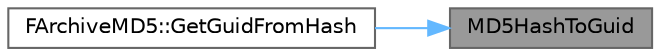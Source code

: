digraph "MD5HashToGuid"
{
 // INTERACTIVE_SVG=YES
 // LATEX_PDF_SIZE
  bgcolor="transparent";
  edge [fontname=Helvetica,fontsize=10,labelfontname=Helvetica,labelfontsize=10];
  node [fontname=Helvetica,fontsize=10,shape=box,height=0.2,width=0.4];
  rankdir="RL";
  Node1 [id="Node000001",label="MD5HashToGuid",height=0.2,width=0.4,color="gray40", fillcolor="grey60", style="filled", fontcolor="black",tooltip="Construct a FGuid from a MD5Hash."];
  Node1 -> Node2 [id="edge1_Node000001_Node000002",dir="back",color="steelblue1",style="solid",tooltip=" "];
  Node2 [id="Node000002",label="FArchiveMD5::GetGuidFromHash",height=0.2,width=0.4,color="grey40", fillcolor="white", style="filled",URL="$d3/d32/classFArchiveMD5.html#a7dab09e4b3407aa7cd7bad3daf3bd508",tooltip=" "];
}
